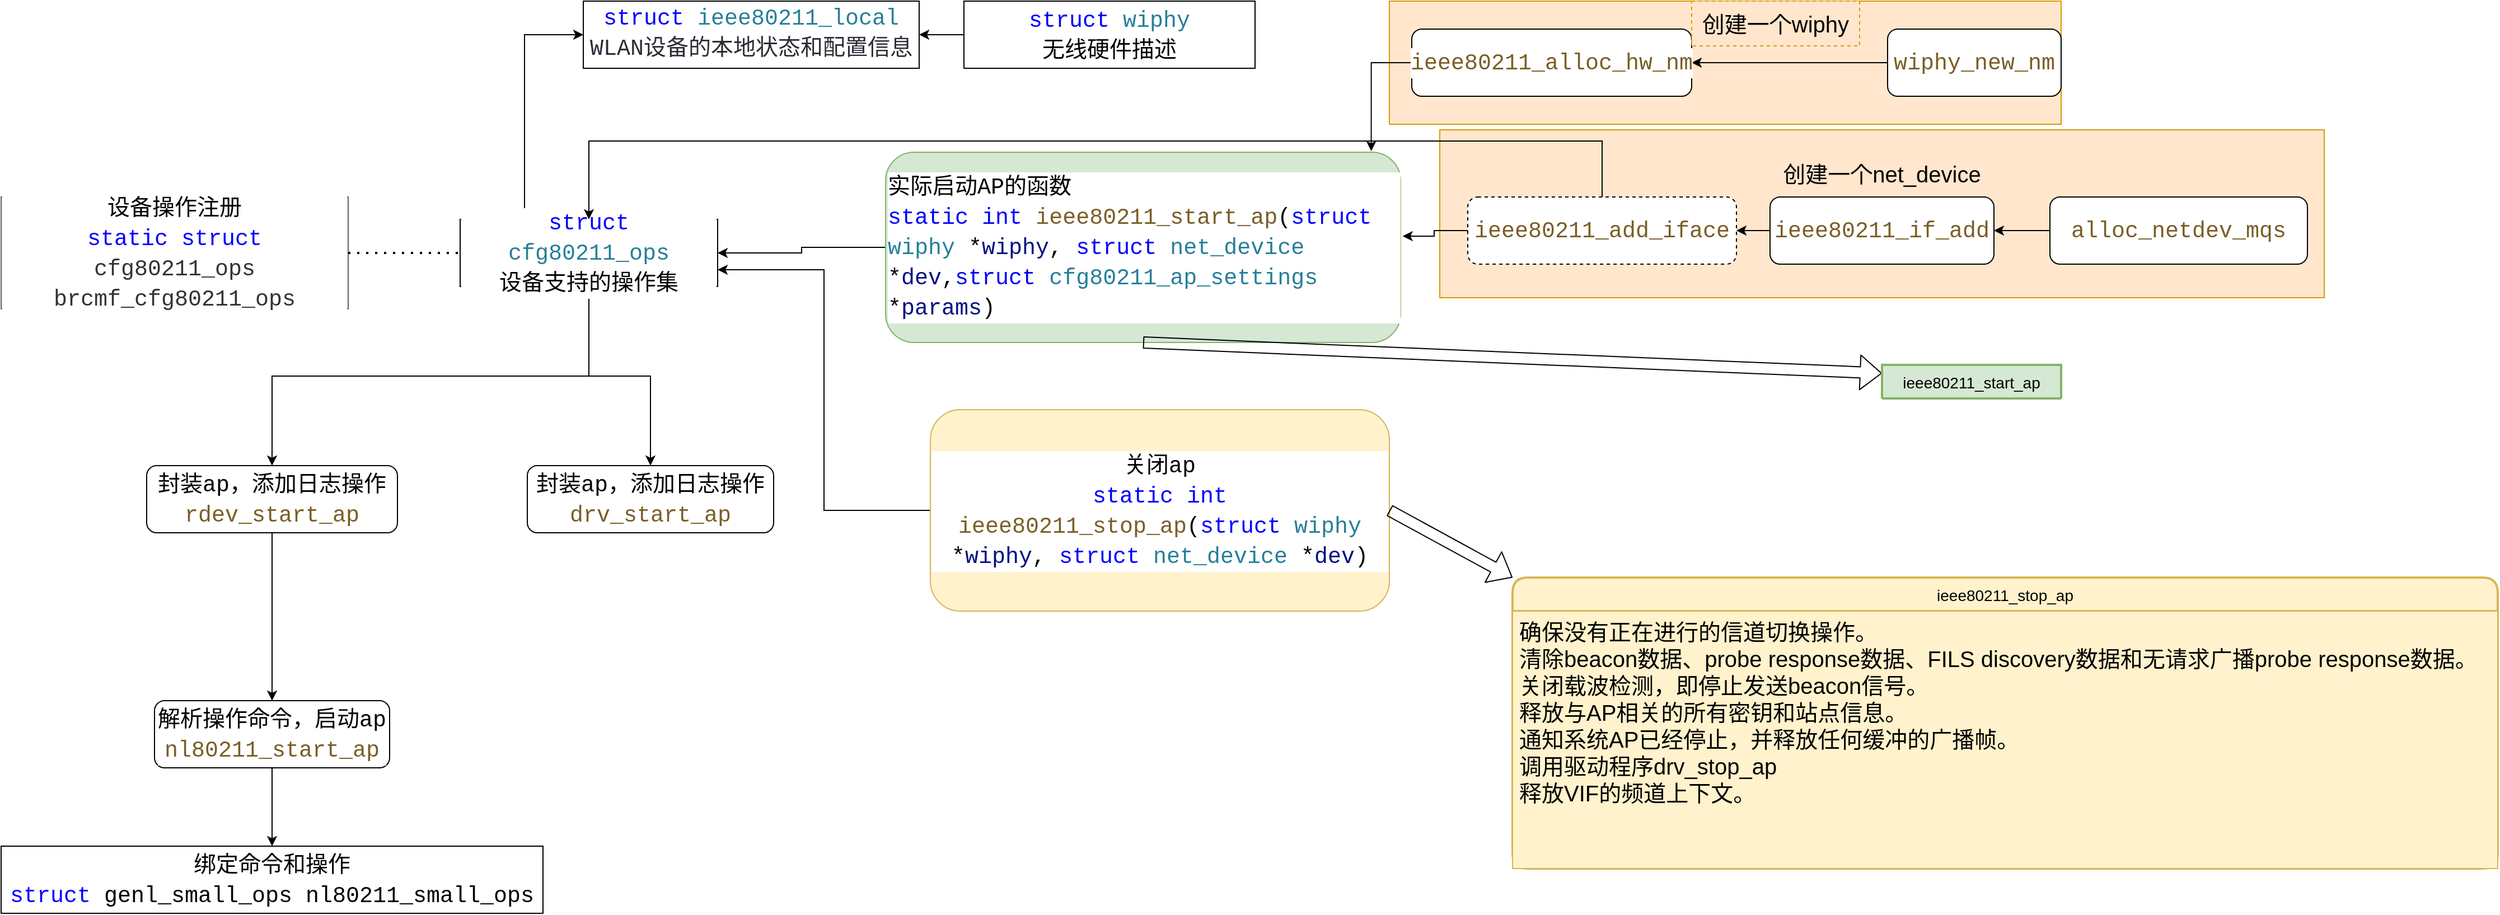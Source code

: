 <mxfile version="14.6.13" type="device"><diagram id="_hAhSe6Ne5Wq-Hd5Ftcr" name="第 1 页"><mxGraphModel dx="3253" dy="1402" grid="1" gridSize="10" guides="1" tooltips="1" connect="1" arrows="1" fold="1" page="1" pageScale="1" pageWidth="827" pageHeight="1169" math="0" shadow="0"><root><mxCell id="0"/><mxCell id="1" parent="0"/><mxCell id="7FIugUQD2nNHPlc_bM9S-21" value="" style="rounded=0;whiteSpace=wrap;html=1;fillColor=#ffe6cc;strokeColor=#d79b00;" vertex="1" parent="1"><mxGeometry x="1100" y="15" width="600" height="110" as="geometry"/></mxCell><mxCell id="7FIugUQD2nNHPlc_bM9S-17" value="&lt;font style=&quot;font-size: 20px&quot;&gt;创建一个net_device&lt;/font&gt;&lt;br&gt;&lt;br&gt;&lt;br&gt;&lt;br&gt;&lt;br&gt;&lt;br&gt;" style="rounded=0;whiteSpace=wrap;html=1;fillColor=#ffe6cc;strokeColor=#d79b00;" vertex="1" parent="1"><mxGeometry x="1145" y="130" width="790" height="150" as="geometry"/></mxCell><mxCell id="7FIugUQD2nNHPlc_bM9S-32" style="edgeStyle=orthogonalEdgeStyle;rounded=0;orthogonalLoop=1;jettySize=auto;html=1;exitX=0.5;exitY=1;exitDx=0;exitDy=0;strokeColor=#000000;" edge="1" parent="1" source="7FIugUQD2nNHPlc_bM9S-1" target="7FIugUQD2nNHPlc_bM9S-31"><mxGeometry relative="1" as="geometry"/></mxCell><mxCell id="7FIugUQD2nNHPlc_bM9S-38" style="edgeStyle=orthogonalEdgeStyle;rounded=0;orthogonalLoop=1;jettySize=auto;html=1;exitX=0.5;exitY=1;exitDx=0;exitDy=0;strokeColor=#000000;entryX=0.5;entryY=0;entryDx=0;entryDy=0;" edge="1" parent="1" source="7FIugUQD2nNHPlc_bM9S-1" target="7FIugUQD2nNHPlc_bM9S-37"><mxGeometry relative="1" as="geometry"><mxPoint x="400" y="370" as="targetPoint"/></mxGeometry></mxCell><mxCell id="7FIugUQD2nNHPlc_bM9S-39" style="edgeStyle=orthogonalEdgeStyle;rounded=0;orthogonalLoop=1;jettySize=auto;html=1;exitX=0.25;exitY=0;exitDx=0;exitDy=0;entryX=0;entryY=0.5;entryDx=0;entryDy=0;strokeColor=#000000;" edge="1" parent="1" source="7FIugUQD2nNHPlc_bM9S-1" target="7FIugUQD2nNHPlc_bM9S-2"><mxGeometry relative="1" as="geometry"/></mxCell><mxCell id="7FIugUQD2nNHPlc_bM9S-1" value="&lt;div style=&quot;background-color: rgb(255 , 255 , 255) ; font-family: &amp;#34;consolas&amp;#34; , &amp;#34;courier new&amp;#34; , monospace ; font-size: 20px ; line-height: 27px&quot;&gt;&lt;span style=&quot;color: #0000ff&quot;&gt;struct&lt;/span&gt; &lt;span style=&quot;color: #267f99&quot;&gt;cfg80211_ops&lt;/span&gt;&lt;/div&gt;&lt;div style=&quot;background-color: rgb(255 , 255 , 255) ; font-family: &amp;#34;consolas&amp;#34; , &amp;#34;courier new&amp;#34; , monospace ; font-size: 20px ; line-height: 27px&quot;&gt;设备支持的操作集&lt;/div&gt;" style="rounded=0;whiteSpace=wrap;html=1;" vertex="1" parent="1"><mxGeometry x="270" y="210" width="230" height="60" as="geometry"/></mxCell><mxCell id="7FIugUQD2nNHPlc_bM9S-2" value="&lt;div style=&quot;background-color: rgb(255 , 255 , 255) ; font-family: &amp;#34;consolas&amp;#34; , &amp;#34;courier new&amp;#34; , monospace ; font-size: 20px ; line-height: 27px&quot;&gt;&lt;span style=&quot;color: #0000ff&quot;&gt;struct&lt;/span&gt; &lt;span style=&quot;color: #267f99&quot;&gt;ieee80211_local&lt;/span&gt;&lt;/div&gt;&lt;div style=&quot;background-color: rgb(255 , 255 , 255) ; font-family: &amp;#34;consolas&amp;#34; , &amp;#34;courier new&amp;#34; , monospace ; line-height: 27px&quot;&gt;&lt;span style=&quot;color: rgb(44 , 44 , 54)&quot;&gt;&lt;font style=&quot;font-size: 20px&quot;&gt;WLAN设备的本地状态和配置信息&lt;/font&gt;&lt;/span&gt;&lt;span style=&quot;font-size: 20px ; color: rgb(38 , 127 , 153)&quot;&gt;&lt;br&gt;&lt;/span&gt;&lt;/div&gt;" style="rounded=0;whiteSpace=wrap;html=1;" vertex="1" parent="1"><mxGeometry x="380" y="15" width="300" height="60" as="geometry"/></mxCell><mxCell id="7FIugUQD2nNHPlc_bM9S-7" style="edgeStyle=orthogonalEdgeStyle;rounded=0;orthogonalLoop=1;jettySize=auto;html=1;exitX=0;exitY=0.5;exitDx=0;exitDy=0;" edge="1" parent="1" source="7FIugUQD2nNHPlc_bM9S-3" target="7FIugUQD2nNHPlc_bM9S-2"><mxGeometry relative="1" as="geometry"/></mxCell><mxCell id="7FIugUQD2nNHPlc_bM9S-3" value="&lt;div style=&quot;background-color: rgb(255 , 255 , 255) ; font-family: &amp;#34;consolas&amp;#34; , &amp;#34;courier new&amp;#34; , monospace ; font-size: 20px ; line-height: 27px&quot;&gt;&lt;span style=&quot;color: #0000ff&quot;&gt;struct&lt;/span&gt; &lt;span style=&quot;color: #267f99&quot;&gt;wiphy&lt;/span&gt;&lt;/div&gt;&lt;div style=&quot;background-color: rgb(255 , 255 , 255) ; font-family: &amp;#34;consolas&amp;#34; , &amp;#34;courier new&amp;#34; , monospace ; font-size: 20px ; line-height: 27px&quot;&gt;无线硬件描述&lt;/div&gt;" style="rounded=0;whiteSpace=wrap;html=1;" vertex="1" parent="1"><mxGeometry x="720" y="15" width="260" height="60" as="geometry"/></mxCell><mxCell id="7FIugUQD2nNHPlc_bM9S-9" style="edgeStyle=orthogonalEdgeStyle;rounded=0;orthogonalLoop=1;jettySize=auto;html=1;exitX=0;exitY=0.5;exitDx=0;exitDy=0;entryX=1;entryY=0.5;entryDx=0;entryDy=0;" edge="1" parent="1" source="7FIugUQD2nNHPlc_bM9S-8" target="7FIugUQD2nNHPlc_bM9S-1"><mxGeometry relative="1" as="geometry"/></mxCell><mxCell id="7FIugUQD2nNHPlc_bM9S-8" value="&lt;div style=&quot;background-color: rgb(255 , 255 , 255) ; font-family: &amp;#34;consolas&amp;#34; , &amp;#34;courier new&amp;#34; , monospace ; font-size: 20px ; line-height: 27px&quot;&gt;&lt;div style=&quot;font-family: &amp;#34;consolas&amp;#34; , &amp;#34;courier new&amp;#34; , monospace ; line-height: 27px&quot;&gt;&lt;div&gt;实际启动AP的函数&lt;span style=&quot;color: #0000ff&quot;&gt;&lt;br&gt;&lt;/span&gt;&lt;/div&gt;&lt;div&gt;&lt;span style=&quot;color: #0000ff&quot;&gt;static&lt;/span&gt; &lt;span style=&quot;color: #0000ff&quot;&gt;int&lt;/span&gt; &lt;span style=&quot;color: #795e26&quot;&gt;ieee80211_start_ap&lt;/span&gt;(&lt;span style=&quot;color: #0000ff&quot;&gt;struct&lt;/span&gt; &lt;span style=&quot;color: #267f99&quot;&gt;wiphy&lt;/span&gt; *&lt;span style=&quot;color: #001080&quot;&gt;wiphy&lt;/span&gt;, &lt;span style=&quot;color: #0000ff&quot;&gt;struct&lt;/span&gt; &lt;span style=&quot;color: #267f99&quot;&gt;net_device&lt;/span&gt; *&lt;span style=&quot;color: #001080&quot;&gt;dev&lt;/span&gt;,&lt;span style=&quot;color: rgb(0 , 0 , 255)&quot;&gt;struct&lt;/span&gt; &lt;span style=&quot;color: rgb(38 , 127 , 153)&quot;&gt;cfg80211_ap_settings&lt;/span&gt; *&lt;span style=&quot;color: rgb(0 , 16 , 128)&quot;&gt;params&lt;/span&gt;)&lt;/div&gt;&lt;/div&gt;&lt;/div&gt;" style="rounded=1;whiteSpace=wrap;html=1;align=left;fillColor=#d5e8d4;strokeColor=#82b366;" vertex="1" parent="1"><mxGeometry x="650" y="150" width="460" height="170" as="geometry"/></mxCell><mxCell id="7FIugUQD2nNHPlc_bM9S-11" style="edgeStyle=orthogonalEdgeStyle;rounded=0;orthogonalLoop=1;jettySize=auto;html=1;exitX=0;exitY=0.5;exitDx=0;exitDy=0;entryX=1;entryY=0.75;entryDx=0;entryDy=0;" edge="1" parent="1" source="7FIugUQD2nNHPlc_bM9S-10" target="7FIugUQD2nNHPlc_bM9S-1"><mxGeometry relative="1" as="geometry"/></mxCell><mxCell id="7FIugUQD2nNHPlc_bM9S-10" value="&lt;div style=&quot;background-color: rgb(255 , 255 , 255) ; font-family: &amp;#34;consolas&amp;#34; , &amp;#34;courier new&amp;#34; , monospace ; font-size: 20px ; line-height: 27px&quot;&gt;关闭ap&lt;/div&gt;&lt;div style=&quot;background-color: rgb(255 , 255 , 255) ; font-family: &amp;#34;consolas&amp;#34; , &amp;#34;courier new&amp;#34; , monospace ; font-size: 20px ; line-height: 27px&quot;&gt;&lt;span style=&quot;color: #0000ff&quot;&gt;static&lt;/span&gt; &lt;span style=&quot;color: #0000ff&quot;&gt;int&lt;/span&gt; &lt;span style=&quot;color: #795e26&quot;&gt;ieee80211_stop_ap&lt;/span&gt;(&lt;span style=&quot;color: #0000ff&quot;&gt;struct&lt;/span&gt; &lt;span style=&quot;color: #267f99&quot;&gt;wiphy&lt;/span&gt; *&lt;span style=&quot;color: #001080&quot;&gt;wiphy&lt;/span&gt;, &lt;span style=&quot;color: #0000ff&quot;&gt;struct&lt;/span&gt; &lt;span style=&quot;color: #267f99&quot;&gt;net_device&lt;/span&gt; *&lt;span style=&quot;color: #001080&quot;&gt;dev&lt;/span&gt;)&lt;/div&gt;" style="rounded=1;whiteSpace=wrap;html=1;fillColor=#fff2cc;strokeColor=#d6b656;" vertex="1" parent="1"><mxGeometry x="690" y="380" width="410" height="180" as="geometry"/></mxCell><mxCell id="7FIugUQD2nNHPlc_bM9S-14" style="edgeStyle=orthogonalEdgeStyle;rounded=0;orthogonalLoop=1;jettySize=auto;html=1;exitX=0;exitY=0.5;exitDx=0;exitDy=0;entryX=1;entryY=0.5;entryDx=0;entryDy=0;" edge="1" parent="1" source="7FIugUQD2nNHPlc_bM9S-12" target="7FIugUQD2nNHPlc_bM9S-13"><mxGeometry relative="1" as="geometry"/></mxCell><mxCell id="7FIugUQD2nNHPlc_bM9S-12" value="&lt;div style=&quot;background-color: rgb(255 , 255 , 255) ; font-family: &amp;#34;consolas&amp;#34; , &amp;#34;courier new&amp;#34; , monospace ; font-size: 20px ; line-height: 27px&quot;&gt;&lt;span style=&quot;color: #795e26&quot;&gt;alloc_netdev_mqs&lt;/span&gt;&lt;/div&gt;" style="rounded=1;whiteSpace=wrap;html=1;" vertex="1" parent="1"><mxGeometry x="1690" y="190" width="230" height="60" as="geometry"/></mxCell><mxCell id="7FIugUQD2nNHPlc_bM9S-28" style="edgeStyle=orthogonalEdgeStyle;rounded=0;orthogonalLoop=1;jettySize=auto;html=1;exitX=0;exitY=0.5;exitDx=0;exitDy=0;strokeColor=#000000;" edge="1" parent="1" source="7FIugUQD2nNHPlc_bM9S-13" target="7FIugUQD2nNHPlc_bM9S-27"><mxGeometry relative="1" as="geometry"/></mxCell><mxCell id="7FIugUQD2nNHPlc_bM9S-13" value="&lt;div style=&quot;background-color: rgb(255 , 255 , 255) ; font-family: &amp;#34;consolas&amp;#34; , &amp;#34;courier new&amp;#34; , monospace ; font-size: 20px ; line-height: 27px&quot;&gt;&lt;span style=&quot;color: #795e26&quot;&gt;ieee80211_if_add&lt;/span&gt;&lt;/div&gt;" style="rounded=1;whiteSpace=wrap;html=1;" vertex="1" parent="1"><mxGeometry x="1440" y="190" width="200" height="60" as="geometry"/></mxCell><mxCell id="7FIugUQD2nNHPlc_bM9S-23" style="edgeStyle=orthogonalEdgeStyle;rounded=0;orthogonalLoop=1;jettySize=auto;html=1;exitX=0;exitY=0.5;exitDx=0;exitDy=0;entryX=1;entryY=0.5;entryDx=0;entryDy=0;strokeColor=#000000;" edge="1" parent="1" source="7FIugUQD2nNHPlc_bM9S-18" target="7FIugUQD2nNHPlc_bM9S-19"><mxGeometry relative="1" as="geometry"/></mxCell><mxCell id="7FIugUQD2nNHPlc_bM9S-18" value="&lt;div style=&quot;background-color: rgb(255 , 255 , 255) ; font-family: &amp;#34;consolas&amp;#34; , &amp;#34;courier new&amp;#34; , monospace ; font-size: 20px ; line-height: 27px&quot;&gt;&lt;span style=&quot;color: #795e26&quot;&gt;wiphy_new_nm&lt;/span&gt;&lt;/div&gt;" style="rounded=1;whiteSpace=wrap;html=1;" vertex="1" parent="1"><mxGeometry x="1545" y="40" width="155" height="60" as="geometry"/></mxCell><mxCell id="7FIugUQD2nNHPlc_bM9S-20" style="edgeStyle=orthogonalEdgeStyle;rounded=0;orthogonalLoop=1;jettySize=auto;html=1;exitX=0;exitY=0.5;exitDx=0;exitDy=0;entryX=0.943;entryY=-0.006;entryDx=0;entryDy=0;entryPerimeter=0;fillColor=#ffe6cc;" edge="1" parent="1" source="7FIugUQD2nNHPlc_bM9S-19" target="7FIugUQD2nNHPlc_bM9S-8"><mxGeometry relative="1" as="geometry"/></mxCell><mxCell id="7FIugUQD2nNHPlc_bM9S-19" value="&lt;div style=&quot;background-color: rgb(255 , 255 , 255) ; font-family: &amp;#34;consolas&amp;#34; , &amp;#34;courier new&amp;#34; , monospace ; font-size: 20px ; line-height: 27px&quot;&gt;&lt;span style=&quot;color: #795e26&quot;&gt;ieee80211_alloc_hw_nm&lt;/span&gt;&lt;/div&gt;" style="rounded=1;whiteSpace=wrap;html=1;" vertex="1" parent="1"><mxGeometry x="1120" y="40" width="250" height="60" as="geometry"/></mxCell><mxCell id="7FIugUQD2nNHPlc_bM9S-22" value="&lt;font style=&quot;font-size: 20px&quot;&gt;创建一个wiphy&lt;/font&gt;" style="rounded=0;whiteSpace=wrap;html=1;fillColor=#ffe6cc;strokeColor=#d79b00;dashed=1;" vertex="1" parent="1"><mxGeometry x="1370" y="15" width="150" height="40" as="geometry"/></mxCell><mxCell id="7FIugUQD2nNHPlc_bM9S-24" value="&lt;div style=&quot;background-color: rgb(255 , 255 , 255) ; font-family: &amp;#34;consolas&amp;#34; , &amp;#34;courier new&amp;#34; , monospace ; font-size: 20px ; line-height: 27px&quot;&gt;&lt;font color=&quot;#000000&quot;&gt;设备操作注册&lt;/font&gt;&lt;/div&gt;&lt;div style=&quot;background-color: rgb(255 , 255 , 255) ; font-family: &amp;#34;consolas&amp;#34; , &amp;#34;courier new&amp;#34; , monospace ; font-size: 20px ; line-height: 27px&quot;&gt;&lt;span style=&quot;color: #0000ff&quot;&gt;static&lt;/span&gt; &lt;span style=&quot;color: #0000ff&quot;&gt;struct&lt;/span&gt; cfg80211_ops brcmf_cfg80211_ops&lt;/div&gt;" style="rounded=0;whiteSpace=wrap;html=1;fillColor=#f5f5f5;strokeColor=#666666;fontColor=#333333;" vertex="1" parent="1"><mxGeometry x="-140" y="190" width="310" height="100" as="geometry"/></mxCell><mxCell id="7FIugUQD2nNHPlc_bM9S-25" value="" style="endArrow=none;dashed=1;html=1;dashPattern=1 3;strokeWidth=2;entryX=0;entryY=0.5;entryDx=0;entryDy=0;exitX=1;exitY=0.5;exitDx=0;exitDy=0;" edge="1" parent="1" source="7FIugUQD2nNHPlc_bM9S-24" target="7FIugUQD2nNHPlc_bM9S-1"><mxGeometry width="50" height="50" relative="1" as="geometry"><mxPoint x="850" y="390" as="sourcePoint"/><mxPoint x="900" y="340" as="targetPoint"/></mxGeometry></mxCell><mxCell id="7FIugUQD2nNHPlc_bM9S-29" style="edgeStyle=orthogonalEdgeStyle;rounded=0;orthogonalLoop=1;jettySize=auto;html=1;exitX=0;exitY=0.5;exitDx=0;exitDy=0;entryX=1.004;entryY=0.441;entryDx=0;entryDy=0;entryPerimeter=0;strokeColor=#000000;" edge="1" parent="1" source="7FIugUQD2nNHPlc_bM9S-27" target="7FIugUQD2nNHPlc_bM9S-8"><mxGeometry relative="1" as="geometry"/></mxCell><mxCell id="7FIugUQD2nNHPlc_bM9S-30" style="edgeStyle=orthogonalEdgeStyle;rounded=0;orthogonalLoop=1;jettySize=auto;html=1;exitX=0.5;exitY=0;exitDx=0;exitDy=0;entryX=0.5;entryY=0;entryDx=0;entryDy=0;strokeColor=#000000;" edge="1" parent="1" source="7FIugUQD2nNHPlc_bM9S-27" target="7FIugUQD2nNHPlc_bM9S-1"><mxGeometry relative="1" as="geometry"><Array as="points"><mxPoint x="1290" y="140"/><mxPoint x="385" y="140"/></Array></mxGeometry></mxCell><mxCell id="7FIugUQD2nNHPlc_bM9S-27" value="&lt;div style=&quot;background-color: rgb(255 , 255 , 255) ; font-family: &amp;#34;consolas&amp;#34; , &amp;#34;courier new&amp;#34; , monospace ; font-size: 20px ; line-height: 27px&quot;&gt;&lt;span style=&quot;color: #795e26&quot;&gt;ieee80211_add_iface&lt;/span&gt;&lt;/div&gt;" style="rounded=1;whiteSpace=wrap;html=1;dashed=1;" vertex="1" parent="1"><mxGeometry x="1170" y="190" width="240" height="60" as="geometry"/></mxCell><mxCell id="7FIugUQD2nNHPlc_bM9S-34" style="edgeStyle=orthogonalEdgeStyle;rounded=0;orthogonalLoop=1;jettySize=auto;html=1;exitX=0.5;exitY=1;exitDx=0;exitDy=0;strokeColor=#000000;" edge="1" parent="1" source="7FIugUQD2nNHPlc_bM9S-31" target="7FIugUQD2nNHPlc_bM9S-33"><mxGeometry relative="1" as="geometry"/></mxCell><mxCell id="7FIugUQD2nNHPlc_bM9S-31" value="&lt;div style=&quot;background-color: rgb(255 , 255 , 255) ; font-family: &amp;#34;consolas&amp;#34; , &amp;#34;courier new&amp;#34; , monospace ; font-size: 20px ; line-height: 27px&quot;&gt;封装ap，添加日志操作&lt;/div&gt;&lt;div style=&quot;background-color: rgb(255 , 255 , 255) ; font-family: &amp;#34;consolas&amp;#34; , &amp;#34;courier new&amp;#34; , monospace ; font-size: 20px ; line-height: 27px&quot;&gt;&lt;span style=&quot;color: #795e26&quot;&gt;rdev_start_ap&lt;/span&gt;&lt;/div&gt;" style="rounded=1;whiteSpace=wrap;html=1;" vertex="1" parent="1"><mxGeometry x="-10" y="430" width="224" height="60" as="geometry"/></mxCell><mxCell id="7FIugUQD2nNHPlc_bM9S-36" style="edgeStyle=orthogonalEdgeStyle;rounded=0;orthogonalLoop=1;jettySize=auto;html=1;exitX=0.5;exitY=1;exitDx=0;exitDy=0;entryX=0.5;entryY=0;entryDx=0;entryDy=0;strokeColor=#000000;" edge="1" parent="1" source="7FIugUQD2nNHPlc_bM9S-33" target="7FIugUQD2nNHPlc_bM9S-35"><mxGeometry relative="1" as="geometry"/></mxCell><mxCell id="7FIugUQD2nNHPlc_bM9S-33" value="&lt;div style=&quot;background-color: rgb(255 , 255 , 255) ; font-family: &amp;#34;consolas&amp;#34; , &amp;#34;courier new&amp;#34; , monospace ; font-size: 20px ; line-height: 27px&quot;&gt;解析操作命令，启动ap&lt;/div&gt;&lt;div style=&quot;background-color: rgb(255 , 255 , 255) ; font-family: &amp;#34;consolas&amp;#34; , &amp;#34;courier new&amp;#34; , monospace ; font-size: 20px ; line-height: 27px&quot;&gt;&lt;span style=&quot;color: #795e26&quot;&gt;nl80211_start_ap&lt;/span&gt;&lt;/div&gt;" style="rounded=1;whiteSpace=wrap;html=1;" vertex="1" parent="1"><mxGeometry x="-3" y="640" width="210" height="60" as="geometry"/></mxCell><mxCell id="7FIugUQD2nNHPlc_bM9S-35" value="&lt;div style=&quot;background-color: rgb(255 , 255 , 255) ; font-family: &amp;#34;consolas&amp;#34; , &amp;#34;courier new&amp;#34; , monospace ; font-size: 20px ; line-height: 27px&quot;&gt;绑定命令和操作&lt;/div&gt;&lt;div style=&quot;background-color: rgb(255 , 255 , 255) ; font-family: &amp;#34;consolas&amp;#34; , &amp;#34;courier new&amp;#34; , monospace ; font-size: 20px ; line-height: 27px&quot;&gt;&lt;span style=&quot;color: #0000ff&quot;&gt;struct&lt;/span&gt; genl_small_ops nl80211_small_ops&lt;/div&gt;" style="rounded=0;whiteSpace=wrap;html=1;" vertex="1" parent="1"><mxGeometry x="-140" y="770" width="484" height="60" as="geometry"/></mxCell><mxCell id="7FIugUQD2nNHPlc_bM9S-37" value="&lt;div style=&quot;background-color: rgb(255 , 255 , 255) ; font-family: &amp;#34;consolas&amp;#34; , &amp;#34;courier new&amp;#34; , monospace ; font-size: 20px ; line-height: 27px&quot;&gt;封装ap，添加日志操作&lt;span style=&quot;color: #795e26&quot;&gt;&lt;br&gt;&lt;/span&gt;&lt;/div&gt;&lt;div style=&quot;background-color: rgb(255 , 255 , 255) ; font-family: &amp;#34;consolas&amp;#34; , &amp;#34;courier new&amp;#34; , monospace ; font-size: 20px ; line-height: 27px&quot;&gt;&lt;span style=&quot;color: #795e26&quot;&gt;drv_start_ap&lt;/span&gt;&lt;/div&gt;" style="rounded=1;whiteSpace=wrap;html=1;" vertex="1" parent="1"><mxGeometry x="330" y="430" width="220" height="60" as="geometry"/></mxCell><mxCell id="7FIugUQD2nNHPlc_bM9S-40" value="" style="shape=flexArrow;endArrow=classic;html=1;strokeColor=#000000;exitX=0.5;exitY=1;exitDx=0;exitDy=0;entryX=0;entryY=0.25;entryDx=0;entryDy=0;" edge="1" parent="1" source="7FIugUQD2nNHPlc_bM9S-8" target="7FIugUQD2nNHPlc_bM9S-53"><mxGeometry width="50" height="50" relative="1" as="geometry"><mxPoint x="750" y="370" as="sourcePoint"/><mxPoint x="1540" y="340.276" as="targetPoint"/></mxGeometry></mxCell><mxCell id="7FIugUQD2nNHPlc_bM9S-53" value="ieee80211_start_ap" style="swimlane;childLayout=stackLayout;horizontal=1;startSize=30;horizontalStack=0;rounded=1;fontSize=14;fontStyle=0;strokeWidth=2;resizeParent=0;resizeLast=1;shadow=0;dashed=0;align=center;fillColor=#d5e8d4;strokeColor=#82b366;" vertex="1" collapsed="1" parent="1"><mxGeometry x="1540" y="340" width="160" height="30" as="geometry"><mxRectangle x="1540" y="340" width="740" height="680" as="alternateBounds"/></mxGeometry></mxCell><mxCell id="7FIugUQD2nNHPlc_bM9S-54" value="1、接收参数&#10;2、检测是否有ap正在运行&#10;3、ap配置更新&#10;4、如果支持HE，设置相应HE参数&#10;5、尝试使用给定的channel定义设置VIF(channel信息)&#10;ieee80211_vif_use_channel&#10;6、设置控制端口协议和加密设置&#10;7、遍历所有VLANs并设置相同的控制端口协议和加密设置&#10;8、设置其他VIF参数，DTIM周期、Beacon使能、TWT响应&#10;9、配置SSID参数、P2P NOA属性、Beacon速率&#10;10、初始化Beacon&#10;ieee80211_assign_beacon&#10;11、配置FILS发现机制&#10;12、配置应答广播探针请求的间隔&#10;13、启动AP&#10;drv_start_ap&#10;14、重新计算DTIM、通知BSS信息变更、激活网络接口、激活所有VLAN接口&#10;ieee80211_recalc_dtim&#10;ieee80211_bss_info_change_notify&#10;netif_carrier_on&#10;list_for_each_entry&#10;netif_carrier_on&#10;如果发生错误释放net_device传进来的所有资源" style="align=left;strokeColor=#82b366;fillColor=#d5e8d4;spacingLeft=4;fontSize=20;verticalAlign=top;resizable=0;rotatable=0;part=1;" vertex="1" parent="7FIugUQD2nNHPlc_bM9S-53"><mxGeometry y="30" width="160" as="geometry"/></mxCell><mxCell id="7FIugUQD2nNHPlc_bM9S-56" value="ieee80211_stop_ap" style="swimlane;childLayout=stackLayout;horizontal=1;startSize=30;horizontalStack=0;rounded=1;fontSize=14;fontStyle=0;strokeWidth=2;resizeParent=0;resizeLast=1;shadow=0;dashed=0;align=center;fillColor=#fff2cc;strokeColor=#d6b656;" vertex="1" parent="1"><mxGeometry x="1210" y="530" width="880" height="260" as="geometry"><mxRectangle x="1210" y="530" width="150" height="30" as="alternateBounds"/></mxGeometry></mxCell><mxCell id="7FIugUQD2nNHPlc_bM9S-57" value="确保没有正在进行的信道切换操作。&#10;清除beacon数据、probe response数据、FILS discovery数据和无请求广播probe response数据。&#10;关闭载波检测，即停止发送beacon信号。&#10;释放与AP相关的所有密钥和站点信息。&#10;通知系统AP已经停止，并释放任何缓冲的广播帧。&#10;调用驱动程序drv_stop_ap&#10;释放VIF的频道上下文。" style="align=left;strokeColor=#d6b656;fillColor=#fff2cc;spacingLeft=4;fontSize=20;verticalAlign=top;resizable=0;rotatable=0;part=1;" vertex="1" parent="7FIugUQD2nNHPlc_bM9S-56"><mxGeometry y="30" width="880" height="230" as="geometry"/></mxCell><mxCell id="7FIugUQD2nNHPlc_bM9S-58" value="" style="shape=flexArrow;endArrow=classic;html=1;fontSize=20;strokeColor=#000000;exitX=1;exitY=0.5;exitDx=0;exitDy=0;entryX=0;entryY=0;entryDx=0;entryDy=0;" edge="1" parent="1" source="7FIugUQD2nNHPlc_bM9S-10" target="7FIugUQD2nNHPlc_bM9S-56"><mxGeometry width="50" height="50" relative="1" as="geometry"><mxPoint x="1180" y="500" as="sourcePoint"/><mxPoint x="1210" y="530" as="targetPoint"/></mxGeometry></mxCell></root></mxGraphModel></diagram></mxfile>
